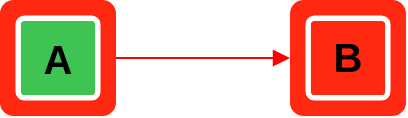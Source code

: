 <mxfile version="14.8.3" type="device"><diagram id="31xF68-NRz19GPcsl3BK" name="Page-1"><mxGraphModel dx="1251" dy="661" grid="1" gridSize="10" guides="1" tooltips="1" connect="1" arrows="1" fold="1" page="1" pageScale="1" pageWidth="1169" pageHeight="827" math="0" shadow="0"><root><mxCell id="0"/><mxCell id="1" parent="0"/><mxCell id="QLNWDhVf08Kiub2_VmYZ-1" value="" style="group" parent="1" vertex="1" connectable="0"><mxGeometry x="300" y="320" width="58" height="58" as="geometry"/></mxCell><mxCell id="QLNWDhVf08Kiub2_VmYZ-2" value="" style="shape=image;imageAspect=0;aspect=fixed;verticalLabelPosition=bottom;verticalAlign=top;image=data:image/svg+xml,PHN2ZyB4bWxucz0iaHR0cDovL3d3dy53My5vcmcvMjAwMC9zdmciIHdpZHRoPSIxMjgiIGhlaWdodD0iMTI4IiB2aWV3Qm94PSIwIDAgMTI4IDEyOCIgZmlsbD0ibm9uZSI+JiN4YTs8cmVjdCB3aWR0aD0iMTI4IiBoZWlnaHQ9IjEyOCIgcng9IjE1IiBmaWxsPSIjRkYyODExIi8+JiN4YTs8cmVjdCB4PSIyMC4wNjY3IiB5PSIyMC4wNjY3IiB3aWR0aD0iODcuODY2NyIgaGVpZ2h0PSI4Ny44NjY3IiByeD0iNyIgZmlsbD0iI0ZGMjgxMSIgc3Ryb2tlPSJ3aGl0ZSIgc3Ryb2tlLXdpZHRoPSI2Ii8+JiN4YTs8L3N2Zz4=;" parent="QLNWDhVf08Kiub2_VmYZ-1" vertex="1"><mxGeometry width="58" height="58" as="geometry"/></mxCell><mxCell id="QLNWDhVf08Kiub2_VmYZ-3" value="&lt;b&gt;&lt;font style=&quot;font-size: 20px&quot;&gt;B&lt;/font&gt;&lt;/b&gt;" style="text;html=1;strokeColor=none;fillColor=none;align=center;verticalAlign=middle;whiteSpace=wrap;rounded=0;" parent="QLNWDhVf08Kiub2_VmYZ-1" vertex="1"><mxGeometry x="9" y="18" width="40" height="20" as="geometry"/></mxCell><mxCell id="QLNWDhVf08Kiub2_VmYZ-4" value="" style="group" parent="1" vertex="1" connectable="0"><mxGeometry x="155" y="320" width="58" height="58" as="geometry"/></mxCell><mxCell id="QLNWDhVf08Kiub2_VmYZ-5" value="" style="shape=image;imageAspect=0;aspect=fixed;verticalLabelPosition=bottom;verticalAlign=top;image=data:image/svg+xml,PHN2ZyB4bWxucz0iaHR0cDovL3d3dy53My5vcmcvMjAwMC9zdmciIHdpZHRoPSIxMjgiIGhlaWdodD0iMTI4IiB2aWV3Qm94PSIwIDAgMTI4IDEyOCIgZmlsbD0ibm9uZSI+JiN4YTs8cmVjdCB3aWR0aD0iMTI4IiBoZWlnaHQ9IjEyOCIgcng9IjE1IiBmaWxsPSIjRkYyODExIi8+JiN4YTs8cmVjdCB4PSIyMC4wNjY3IiB5PSIyMC4wNjY3IiB3aWR0aD0iODcuODY2NyIgaGVpZ2h0PSI4Ny44NjY3IiByeD0iNyIgZmlsbD0iIzNGQzQ1NCIgc3Ryb2tlPSJ3aGl0ZSIgc3Ryb2tlLXdpZHRoPSI2Ii8+JiN4YTs8L3N2Zz4=;" parent="QLNWDhVf08Kiub2_VmYZ-4" vertex="1"><mxGeometry width="58" height="58" as="geometry"/></mxCell><mxCell id="QLNWDhVf08Kiub2_VmYZ-6" value="&lt;b&gt;&lt;font style=&quot;font-size: 20px&quot;&gt;A&lt;/font&gt;&lt;/b&gt;" style="text;html=1;strokeColor=none;fillColor=none;align=center;verticalAlign=middle;whiteSpace=wrap;rounded=0;" parent="QLNWDhVf08Kiub2_VmYZ-4" vertex="1"><mxGeometry x="9" y="19" width="40" height="20" as="geometry"/></mxCell><mxCell id="QLNWDhVf08Kiub2_VmYZ-7" style="edgeStyle=orthogonalEdgeStyle;rounded=0;orthogonalLoop=1;jettySize=auto;html=1;exitX=1;exitY=0.5;exitDx=0;exitDy=0;entryX=0;entryY=0.5;entryDx=0;entryDy=0;startArrow=none;startFill=0;endArrow=block;endFill=1;strokeWidth=1;strokeColor=#FF0000;" parent="1" source="QLNWDhVf08Kiub2_VmYZ-5" target="QLNWDhVf08Kiub2_VmYZ-2" edge="1"><mxGeometry relative="1" as="geometry"/></mxCell></root></mxGraphModel></diagram></mxfile>